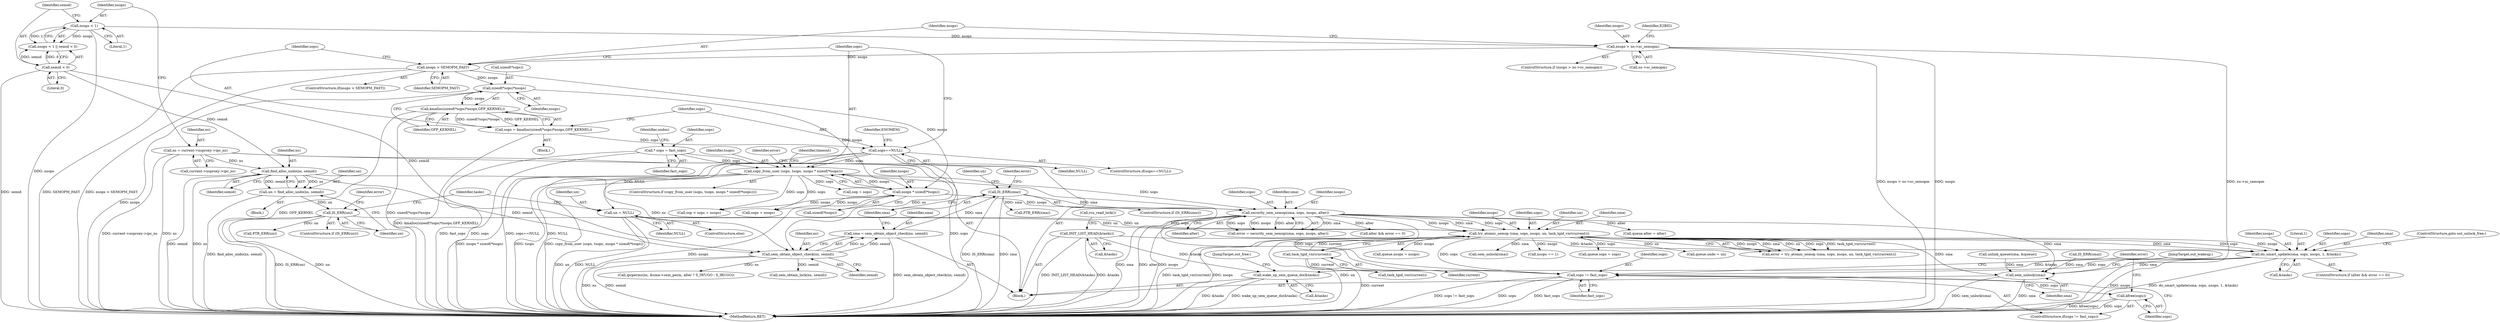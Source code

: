 digraph "0_linux_6062a8dc0517bce23e3c2f7d2fea5e22411269a3_0@API" {
"1000433" [label="(Call,do_smart_update(sma, sops, nsops, 1, &tasks))"];
"1000415" [label="(Call,try_atomic_semop (sma, sops, nsops, un, task_tgid_vnr(current)))"];
"1000378" [label="(Call,security_sem_semop(sma, sops, nsops, alter))"];
"1000334" [label="(Call,IS_ERR(sma))"];
"1000328" [label="(Call,sma = sem_obtain_object_check(ns, semid))"];
"1000330" [label="(Call,sem_obtain_object_check(ns, semid))"];
"1000308" [label="(Call,find_alloc_undo(ns, semid))"];
"1000149" [label="(Call,ns = current->nsproxy->ipc_ns)"];
"1000161" [label="(Call,semid < 0)"];
"1000198" [label="(Call,copy_from_user (sops, tsops, nsops * sizeof(*tsops)))"];
"1000128" [label="(Call,* sops = fast_sops)"];
"1000191" [label="(Call,sops==NULL)"];
"1000181" [label="(Call,sops = kmalloc(sizeof(*sops)*nsops,GFP_KERNEL))"];
"1000183" [label="(Call,kmalloc(sizeof(*sops)*nsops,GFP_KERNEL))"];
"1000184" [label="(Call,sizeof(*sops)*nsops)"];
"1000177" [label="(Call,nsops > SEMOPM_FAST)"];
"1000168" [label="(Call,nsops > ns->sc_semopm)"];
"1000158" [label="(Call,nsops < 1)"];
"1000201" [label="(Call,nsops * sizeof(*tsops))"];
"1000312" [label="(Call,IS_ERR(un))"];
"1000306" [label="(Call,un = find_alloc_undo(ns, semid))"];
"1000321" [label="(Call,un = NULL)"];
"1000420" [label="(Call,task_tgid_vnr(current))"];
"1000324" [label="(Call,INIT_LIST_HEAD(&tasks))"];
"1000618" [label="(Call,sem_unlock(sma))"];
"1000621" [label="(Call,wake_up_sem_queue_do(&tasks))"];
"1000626" [label="(Call,sops != fast_sops)"];
"1000629" [label="(Call,kfree(sops))"];
"1000189" [label="(Identifier,GFP_KERNEL)"];
"1000326" [label="(Identifier,tasks)"];
"1000382" [label="(Identifier,alter)"];
"1000308" [label="(Call,find_alloc_undo(ns, semid))"];
"1000199" [label="(Identifier,sops)"];
"1000197" [label="(ControlStructure,if (copy_from_user (sops, tsops, nsops * sizeof(*tsops))))"];
"1000180" [label="(Block,)"];
"1000451" [label="(Call,queue.undo = un)"];
"1000622" [label="(Call,&tasks)"];
"1000363" [label="(Call,ipcperms(ns, &sma->sem_perm, alter ? S_IWUGO : S_IRUGO))"];
"1000628" [label="(Identifier,fast_sops)"];
"1000191" [label="(Call,sops==NULL)"];
"1000582" [label="(Call,IS_ERR(sma))"];
"1000376" [label="(Call,error = security_sem_semop(sma, sops, nsops, alter))"];
"1000573" [label="(Call,sem_obtain_lock(ns, semid))"];
"1000176" [label="(ControlStructure,if(nsops > SEMOPM_FAST))"];
"1000128" [label="(Call,* sops = fast_sops)"];
"1000175" [label="(Identifier,E2BIG)"];
"1000161" [label="(Call,semid < 0)"];
"1000158" [label="(Call,nsops < 1)"];
"1000313" [label="(Identifier,un)"];
"1000415" [label="(Call,try_atomic_semop (sma, sops, nsops, un, task_tgid_vnr(current)))"];
"1000330" [label="(Call,sem_obtain_object_check(ns, semid))"];
"1000436" [label="(Identifier,nsops)"];
"1000162" [label="(Identifier,semid)"];
"1000309" [label="(Identifier,ns)"];
"1000188" [label="(Identifier,nsops)"];
"1000632" [label="(Identifier,error)"];
"1000433" [label="(Call,do_smart_update(sma, sops, nsops, 1, &tasks))"];
"1000307" [label="(Identifier,un)"];
"1000418" [label="(Identifier,nsops)"];
"1000625" [label="(ControlStructure,if(sops != fast_sops))"];
"1000437" [label="(Literal,1)"];
"1000620" [label="(JumpTarget,out_wakeup:)"];
"1000182" [label="(Identifier,sops)"];
"1000179" [label="(Identifier,SEMOPM_FAST)"];
"1000421" [label="(Identifier,current)"];
"1000435" [label="(Identifier,sops)"];
"1000630" [label="(Identifier,sops)"];
"1000266" [label="(Call,sop < sops + nsops)"];
"1000413" [label="(Call,error = try_atomic_semop (sma, sops, nsops, un, task_tgid_vnr(current)))"];
"1000311" [label="(ControlStructure,if (IS_ERR(un)))"];
"1000178" [label="(Identifier,nsops)"];
"1000323" [label="(Identifier,NULL)"];
"1000428" [label="(Call,alter && error == 0)"];
"1000346" [label="(Identifier,error)"];
"1000322" [label="(Identifier,un)"];
"1000150" [label="(Identifier,ns)"];
"1000434" [label="(Identifier,sma)"];
"1000200" [label="(Identifier,tsops)"];
"1000159" [label="(Identifier,nsops)"];
"1000618" [label="(Call,sem_unlock(sma))"];
"1000633" [label="(MethodReturn,RET)"];
"1000201" [label="(Call,nsops * sizeof(*tsops))"];
"1000329" [label="(Identifier,sma)"];
"1000169" [label="(Identifier,nsops)"];
"1000613" [label="(Call,unlink_queue(sma, &queue))"];
"1000160" [label="(Literal,1)"];
"1000438" [label="(Call,&tasks)"];
"1000446" [label="(Call,queue.nsops = nsops)"];
"1000417" [label="(Identifier,sops)"];
"1000324" [label="(Call,INIT_LIST_HEAD(&tasks))"];
"1000268" [label="(Call,sops + nsops)"];
"1000130" [label="(Identifier,fast_sops)"];
"1000184" [label="(Call,sizeof(*sops)*nsops)"];
"1000312" [label="(Call,IS_ERR(un))"];
"1000332" [label="(Identifier,semid)"];
"1000151" [label="(Call,current->nsproxy->ipc_ns)"];
"1000325" [label="(Call,&tasks)"];
"1000380" [label="(Identifier,sops)"];
"1000193" [label="(Identifier,NULL)"];
"1000379" [label="(Identifier,sma)"];
"1000328" [label="(Call,sma = sem_obtain_object_check(ns, semid))"];
"1000629" [label="(Call,kfree(sops))"];
"1000129" [label="(Identifier,sops)"];
"1000190" [label="(ControlStructure,if(sops==NULL))"];
"1000342" [label="(Call,PTR_ERR(sma))"];
"1000208" [label="(Identifier,error)"];
"1000320" [label="(ControlStructure,else)"];
"1000548" [label="(Call,sem_unlock(sma))"];
"1000419" [label="(Identifier,un)"];
"1000627" [label="(Identifier,sops)"];
"1000263" [label="(Call,sop = sops)"];
"1000626" [label="(Call,sops != fast_sops)"];
"1000335" [label="(Identifier,sma)"];
"1000198" [label="(Call,copy_from_user (sops, tsops, nsops * sizeof(*tsops)))"];
"1000192" [label="(Identifier,sops)"];
"1000310" [label="(Identifier,semid)"];
"1000183" [label="(Call,kmalloc(sizeof(*sops)*nsops,GFP_KERNEL))"];
"1000334" [label="(Call,IS_ERR(sma))"];
"1000317" [label="(Call,PTR_ERR(un))"];
"1000185" [label="(Call,sizeof(*sops))"];
"1000203" [label="(Call,sizeof(*tsops))"];
"1000177" [label="(Call,nsops > SEMOPM_FAST)"];
"1000462" [label="(Call,queue.alter = alter)"];
"1000316" [label="(Identifier,error)"];
"1000202" [label="(Identifier,nsops)"];
"1000624" [label="(JumpTarget,out_free:)"];
"1000460" [label="(Call,task_tgid_vnr(current))"];
"1000338" [label="(Identifier,un)"];
"1000468" [label="(Call,nsops == 1)"];
"1000619" [label="(Identifier,sma)"];
"1000420" [label="(Call,task_tgid_vnr(current))"];
"1000305" [label="(Block,)"];
"1000327" [label="(Call,rcu_read_lock())"];
"1000170" [label="(Call,ns->sc_semopm)"];
"1000163" [label="(Literal,0)"];
"1000157" [label="(Call,nsops < 1 || semid < 0)"];
"1000167" [label="(ControlStructure,if (nsops > ns->sc_semopm))"];
"1000333" [label="(ControlStructure,if (IS_ERR(sma)))"];
"1000196" [label="(Identifier,ENOMEM)"];
"1000119" [label="(Block,)"];
"1000213" [label="(Identifier,timeout)"];
"1000440" [label="(ControlStructure,goto out_unlock_free;)"];
"1000135" [label="(Identifier,undos)"];
"1000427" [label="(ControlStructure,if (alter && error == 0))"];
"1000168" [label="(Call,nsops > ns->sc_semopm)"];
"1000441" [label="(Call,queue.sops = sops)"];
"1000621" [label="(Call,wake_up_sem_queue_do(&tasks))"];
"1000306" [label="(Call,un = find_alloc_undo(ns, semid))"];
"1000149" [label="(Call,ns = current->nsproxy->ipc_ns)"];
"1000378" [label="(Call,security_sem_semop(sma, sops, nsops, alter))"];
"1000181" [label="(Call,sops = kmalloc(sizeof(*sops)*nsops,GFP_KERNEL))"];
"1000321" [label="(Call,un = NULL)"];
"1000381" [label="(Identifier,nsops)"];
"1000331" [label="(Identifier,ns)"];
"1000416" [label="(Identifier,sma)"];
"1000433" -> "1000427"  [label="AST: "];
"1000433" -> "1000438"  [label="CFG: "];
"1000434" -> "1000433"  [label="AST: "];
"1000435" -> "1000433"  [label="AST: "];
"1000436" -> "1000433"  [label="AST: "];
"1000437" -> "1000433"  [label="AST: "];
"1000438" -> "1000433"  [label="AST: "];
"1000440" -> "1000433"  [label="CFG: "];
"1000433" -> "1000633"  [label="DDG: nsops"];
"1000433" -> "1000633"  [label="DDG: do_smart_update(sma, sops, nsops, 1, &tasks)"];
"1000415" -> "1000433"  [label="DDG: sma"];
"1000415" -> "1000433"  [label="DDG: sops"];
"1000415" -> "1000433"  [label="DDG: nsops"];
"1000324" -> "1000433"  [label="DDG: &tasks"];
"1000433" -> "1000618"  [label="DDG: sma"];
"1000433" -> "1000621"  [label="DDG: &tasks"];
"1000433" -> "1000626"  [label="DDG: sops"];
"1000415" -> "1000413"  [label="AST: "];
"1000415" -> "1000420"  [label="CFG: "];
"1000416" -> "1000415"  [label="AST: "];
"1000417" -> "1000415"  [label="AST: "];
"1000418" -> "1000415"  [label="AST: "];
"1000419" -> "1000415"  [label="AST: "];
"1000420" -> "1000415"  [label="AST: "];
"1000413" -> "1000415"  [label="CFG: "];
"1000415" -> "1000633"  [label="DDG: task_tgid_vnr(current)"];
"1000415" -> "1000633"  [label="DDG: nsops"];
"1000415" -> "1000633"  [label="DDG: un"];
"1000415" -> "1000413"  [label="DDG: nsops"];
"1000415" -> "1000413"  [label="DDG: sma"];
"1000415" -> "1000413"  [label="DDG: un"];
"1000415" -> "1000413"  [label="DDG: sops"];
"1000415" -> "1000413"  [label="DDG: task_tgid_vnr(current)"];
"1000378" -> "1000415"  [label="DDG: sma"];
"1000378" -> "1000415"  [label="DDG: sops"];
"1000378" -> "1000415"  [label="DDG: nsops"];
"1000312" -> "1000415"  [label="DDG: un"];
"1000321" -> "1000415"  [label="DDG: un"];
"1000420" -> "1000415"  [label="DDG: current"];
"1000415" -> "1000441"  [label="DDG: sops"];
"1000415" -> "1000446"  [label="DDG: nsops"];
"1000415" -> "1000451"  [label="DDG: un"];
"1000415" -> "1000468"  [label="DDG: nsops"];
"1000415" -> "1000548"  [label="DDG: sma"];
"1000415" -> "1000618"  [label="DDG: sma"];
"1000415" -> "1000626"  [label="DDG: sops"];
"1000378" -> "1000376"  [label="AST: "];
"1000378" -> "1000382"  [label="CFG: "];
"1000379" -> "1000378"  [label="AST: "];
"1000380" -> "1000378"  [label="AST: "];
"1000381" -> "1000378"  [label="AST: "];
"1000382" -> "1000378"  [label="AST: "];
"1000376" -> "1000378"  [label="CFG: "];
"1000378" -> "1000633"  [label="DDG: sma"];
"1000378" -> "1000633"  [label="DDG: alter"];
"1000378" -> "1000633"  [label="DDG: nsops"];
"1000378" -> "1000376"  [label="DDG: sma"];
"1000378" -> "1000376"  [label="DDG: sops"];
"1000378" -> "1000376"  [label="DDG: nsops"];
"1000378" -> "1000376"  [label="DDG: alter"];
"1000334" -> "1000378"  [label="DDG: sma"];
"1000198" -> "1000378"  [label="DDG: sops"];
"1000201" -> "1000378"  [label="DDG: nsops"];
"1000378" -> "1000428"  [label="DDG: alter"];
"1000378" -> "1000462"  [label="DDG: alter"];
"1000378" -> "1000618"  [label="DDG: sma"];
"1000378" -> "1000626"  [label="DDG: sops"];
"1000334" -> "1000333"  [label="AST: "];
"1000334" -> "1000335"  [label="CFG: "];
"1000335" -> "1000334"  [label="AST: "];
"1000338" -> "1000334"  [label="CFG: "];
"1000346" -> "1000334"  [label="CFG: "];
"1000334" -> "1000633"  [label="DDG: IS_ERR(sma)"];
"1000334" -> "1000633"  [label="DDG: sma"];
"1000328" -> "1000334"  [label="DDG: sma"];
"1000334" -> "1000342"  [label="DDG: sma"];
"1000328" -> "1000119"  [label="AST: "];
"1000328" -> "1000330"  [label="CFG: "];
"1000329" -> "1000328"  [label="AST: "];
"1000330" -> "1000328"  [label="AST: "];
"1000335" -> "1000328"  [label="CFG: "];
"1000328" -> "1000633"  [label="DDG: sem_obtain_object_check(ns, semid)"];
"1000330" -> "1000328"  [label="DDG: ns"];
"1000330" -> "1000328"  [label="DDG: semid"];
"1000330" -> "1000332"  [label="CFG: "];
"1000331" -> "1000330"  [label="AST: "];
"1000332" -> "1000330"  [label="AST: "];
"1000330" -> "1000633"  [label="DDG: ns"];
"1000330" -> "1000633"  [label="DDG: semid"];
"1000308" -> "1000330"  [label="DDG: ns"];
"1000308" -> "1000330"  [label="DDG: semid"];
"1000149" -> "1000330"  [label="DDG: ns"];
"1000161" -> "1000330"  [label="DDG: semid"];
"1000330" -> "1000363"  [label="DDG: ns"];
"1000330" -> "1000573"  [label="DDG: semid"];
"1000308" -> "1000306"  [label="AST: "];
"1000308" -> "1000310"  [label="CFG: "];
"1000309" -> "1000308"  [label="AST: "];
"1000310" -> "1000308"  [label="AST: "];
"1000306" -> "1000308"  [label="CFG: "];
"1000308" -> "1000633"  [label="DDG: semid"];
"1000308" -> "1000633"  [label="DDG: ns"];
"1000308" -> "1000306"  [label="DDG: ns"];
"1000308" -> "1000306"  [label="DDG: semid"];
"1000149" -> "1000308"  [label="DDG: ns"];
"1000161" -> "1000308"  [label="DDG: semid"];
"1000149" -> "1000119"  [label="AST: "];
"1000149" -> "1000151"  [label="CFG: "];
"1000150" -> "1000149"  [label="AST: "];
"1000151" -> "1000149"  [label="AST: "];
"1000159" -> "1000149"  [label="CFG: "];
"1000149" -> "1000633"  [label="DDG: current->nsproxy->ipc_ns"];
"1000149" -> "1000633"  [label="DDG: ns"];
"1000161" -> "1000157"  [label="AST: "];
"1000161" -> "1000163"  [label="CFG: "];
"1000162" -> "1000161"  [label="AST: "];
"1000163" -> "1000161"  [label="AST: "];
"1000157" -> "1000161"  [label="CFG: "];
"1000161" -> "1000633"  [label="DDG: semid"];
"1000161" -> "1000157"  [label="DDG: semid"];
"1000161" -> "1000157"  [label="DDG: 0"];
"1000198" -> "1000197"  [label="AST: "];
"1000198" -> "1000201"  [label="CFG: "];
"1000199" -> "1000198"  [label="AST: "];
"1000200" -> "1000198"  [label="AST: "];
"1000201" -> "1000198"  [label="AST: "];
"1000208" -> "1000198"  [label="CFG: "];
"1000213" -> "1000198"  [label="CFG: "];
"1000198" -> "1000633"  [label="DDG: nsops * sizeof(*tsops)"];
"1000198" -> "1000633"  [label="DDG: tsops"];
"1000198" -> "1000633"  [label="DDG: copy_from_user (sops, tsops, nsops * sizeof(*tsops))"];
"1000128" -> "1000198"  [label="DDG: sops"];
"1000191" -> "1000198"  [label="DDG: sops"];
"1000201" -> "1000198"  [label="DDG: nsops"];
"1000198" -> "1000263"  [label="DDG: sops"];
"1000198" -> "1000266"  [label="DDG: sops"];
"1000198" -> "1000268"  [label="DDG: sops"];
"1000198" -> "1000626"  [label="DDG: sops"];
"1000128" -> "1000119"  [label="AST: "];
"1000128" -> "1000130"  [label="CFG: "];
"1000129" -> "1000128"  [label="AST: "];
"1000130" -> "1000128"  [label="AST: "];
"1000135" -> "1000128"  [label="CFG: "];
"1000128" -> "1000633"  [label="DDG: fast_sops"];
"1000128" -> "1000633"  [label="DDG: sops"];
"1000191" -> "1000190"  [label="AST: "];
"1000191" -> "1000193"  [label="CFG: "];
"1000192" -> "1000191"  [label="AST: "];
"1000193" -> "1000191"  [label="AST: "];
"1000196" -> "1000191"  [label="CFG: "];
"1000199" -> "1000191"  [label="CFG: "];
"1000191" -> "1000633"  [label="DDG: sops==NULL"];
"1000191" -> "1000633"  [label="DDG: NULL"];
"1000191" -> "1000633"  [label="DDG: sops"];
"1000181" -> "1000191"  [label="DDG: sops"];
"1000191" -> "1000321"  [label="DDG: NULL"];
"1000181" -> "1000180"  [label="AST: "];
"1000181" -> "1000183"  [label="CFG: "];
"1000182" -> "1000181"  [label="AST: "];
"1000183" -> "1000181"  [label="AST: "];
"1000192" -> "1000181"  [label="CFG: "];
"1000181" -> "1000633"  [label="DDG: kmalloc(sizeof(*sops)*nsops,GFP_KERNEL)"];
"1000183" -> "1000181"  [label="DDG: sizeof(*sops)*nsops"];
"1000183" -> "1000181"  [label="DDG: GFP_KERNEL"];
"1000183" -> "1000189"  [label="CFG: "];
"1000184" -> "1000183"  [label="AST: "];
"1000189" -> "1000183"  [label="AST: "];
"1000183" -> "1000633"  [label="DDG: GFP_KERNEL"];
"1000183" -> "1000633"  [label="DDG: sizeof(*sops)*nsops"];
"1000184" -> "1000183"  [label="DDG: nsops"];
"1000184" -> "1000188"  [label="CFG: "];
"1000185" -> "1000184"  [label="AST: "];
"1000188" -> "1000184"  [label="AST: "];
"1000189" -> "1000184"  [label="CFG: "];
"1000184" -> "1000633"  [label="DDG: nsops"];
"1000177" -> "1000184"  [label="DDG: nsops"];
"1000184" -> "1000201"  [label="DDG: nsops"];
"1000177" -> "1000176"  [label="AST: "];
"1000177" -> "1000179"  [label="CFG: "];
"1000178" -> "1000177"  [label="AST: "];
"1000179" -> "1000177"  [label="AST: "];
"1000182" -> "1000177"  [label="CFG: "];
"1000199" -> "1000177"  [label="CFG: "];
"1000177" -> "1000633"  [label="DDG: SEMOPM_FAST"];
"1000177" -> "1000633"  [label="DDG: nsops > SEMOPM_FAST"];
"1000168" -> "1000177"  [label="DDG: nsops"];
"1000177" -> "1000201"  [label="DDG: nsops"];
"1000168" -> "1000167"  [label="AST: "];
"1000168" -> "1000170"  [label="CFG: "];
"1000169" -> "1000168"  [label="AST: "];
"1000170" -> "1000168"  [label="AST: "];
"1000175" -> "1000168"  [label="CFG: "];
"1000178" -> "1000168"  [label="CFG: "];
"1000168" -> "1000633"  [label="DDG: nsops > ns->sc_semopm"];
"1000168" -> "1000633"  [label="DDG: nsops"];
"1000168" -> "1000633"  [label="DDG: ns->sc_semopm"];
"1000158" -> "1000168"  [label="DDG: nsops"];
"1000158" -> "1000157"  [label="AST: "];
"1000158" -> "1000160"  [label="CFG: "];
"1000159" -> "1000158"  [label="AST: "];
"1000160" -> "1000158"  [label="AST: "];
"1000162" -> "1000158"  [label="CFG: "];
"1000157" -> "1000158"  [label="CFG: "];
"1000158" -> "1000633"  [label="DDG: nsops"];
"1000158" -> "1000157"  [label="DDG: nsops"];
"1000158" -> "1000157"  [label="DDG: 1"];
"1000201" -> "1000203"  [label="CFG: "];
"1000202" -> "1000201"  [label="AST: "];
"1000203" -> "1000201"  [label="AST: "];
"1000201" -> "1000633"  [label="DDG: nsops"];
"1000201" -> "1000266"  [label="DDG: nsops"];
"1000201" -> "1000268"  [label="DDG: nsops"];
"1000312" -> "1000311"  [label="AST: "];
"1000312" -> "1000313"  [label="CFG: "];
"1000313" -> "1000312"  [label="AST: "];
"1000316" -> "1000312"  [label="CFG: "];
"1000326" -> "1000312"  [label="CFG: "];
"1000312" -> "1000633"  [label="DDG: IS_ERR(un)"];
"1000312" -> "1000633"  [label="DDG: un"];
"1000306" -> "1000312"  [label="DDG: un"];
"1000312" -> "1000317"  [label="DDG: un"];
"1000306" -> "1000305"  [label="AST: "];
"1000307" -> "1000306"  [label="AST: "];
"1000313" -> "1000306"  [label="CFG: "];
"1000306" -> "1000633"  [label="DDG: find_alloc_undo(ns, semid)"];
"1000321" -> "1000320"  [label="AST: "];
"1000321" -> "1000323"  [label="CFG: "];
"1000322" -> "1000321"  [label="AST: "];
"1000323" -> "1000321"  [label="AST: "];
"1000326" -> "1000321"  [label="CFG: "];
"1000321" -> "1000633"  [label="DDG: un"];
"1000321" -> "1000633"  [label="DDG: NULL"];
"1000420" -> "1000421"  [label="CFG: "];
"1000421" -> "1000420"  [label="AST: "];
"1000420" -> "1000633"  [label="DDG: current"];
"1000420" -> "1000460"  [label="DDG: current"];
"1000324" -> "1000119"  [label="AST: "];
"1000324" -> "1000325"  [label="CFG: "];
"1000325" -> "1000324"  [label="AST: "];
"1000327" -> "1000324"  [label="CFG: "];
"1000324" -> "1000633"  [label="DDG: INIT_LIST_HEAD(&tasks)"];
"1000324" -> "1000633"  [label="DDG: &tasks"];
"1000324" -> "1000621"  [label="DDG: &tasks"];
"1000618" -> "1000119"  [label="AST: "];
"1000618" -> "1000619"  [label="CFG: "];
"1000619" -> "1000618"  [label="AST: "];
"1000620" -> "1000618"  [label="CFG: "];
"1000618" -> "1000633"  [label="DDG: sem_unlock(sma)"];
"1000618" -> "1000633"  [label="DDG: sma"];
"1000613" -> "1000618"  [label="DDG: sma"];
"1000582" -> "1000618"  [label="DDG: sma"];
"1000621" -> "1000119"  [label="AST: "];
"1000621" -> "1000622"  [label="CFG: "];
"1000622" -> "1000621"  [label="AST: "];
"1000624" -> "1000621"  [label="CFG: "];
"1000621" -> "1000633"  [label="DDG: &tasks"];
"1000621" -> "1000633"  [label="DDG: wake_up_sem_queue_do(&tasks)"];
"1000626" -> "1000625"  [label="AST: "];
"1000626" -> "1000628"  [label="CFG: "];
"1000627" -> "1000626"  [label="AST: "];
"1000628" -> "1000626"  [label="AST: "];
"1000630" -> "1000626"  [label="CFG: "];
"1000632" -> "1000626"  [label="CFG: "];
"1000626" -> "1000633"  [label="DDG: sops != fast_sops"];
"1000626" -> "1000633"  [label="DDG: sops"];
"1000626" -> "1000633"  [label="DDG: fast_sops"];
"1000626" -> "1000629"  [label="DDG: sops"];
"1000629" -> "1000625"  [label="AST: "];
"1000629" -> "1000630"  [label="CFG: "];
"1000630" -> "1000629"  [label="AST: "];
"1000632" -> "1000629"  [label="CFG: "];
"1000629" -> "1000633"  [label="DDG: sops"];
"1000629" -> "1000633"  [label="DDG: kfree(sops)"];
}
